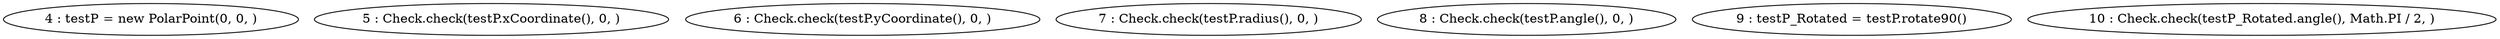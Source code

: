 digraph G {
"4 : testP = new PolarPoint(0, 0, )"
"5 : Check.check(testP.xCoordinate(), 0, )"
"6 : Check.check(testP.yCoordinate(), 0, )"
"7 : Check.check(testP.radius(), 0, )"
"8 : Check.check(testP.angle(), 0, )"
"9 : testP_Rotated = testP.rotate90()"
"10 : Check.check(testP_Rotated.angle(), Math.PI / 2, )"
}